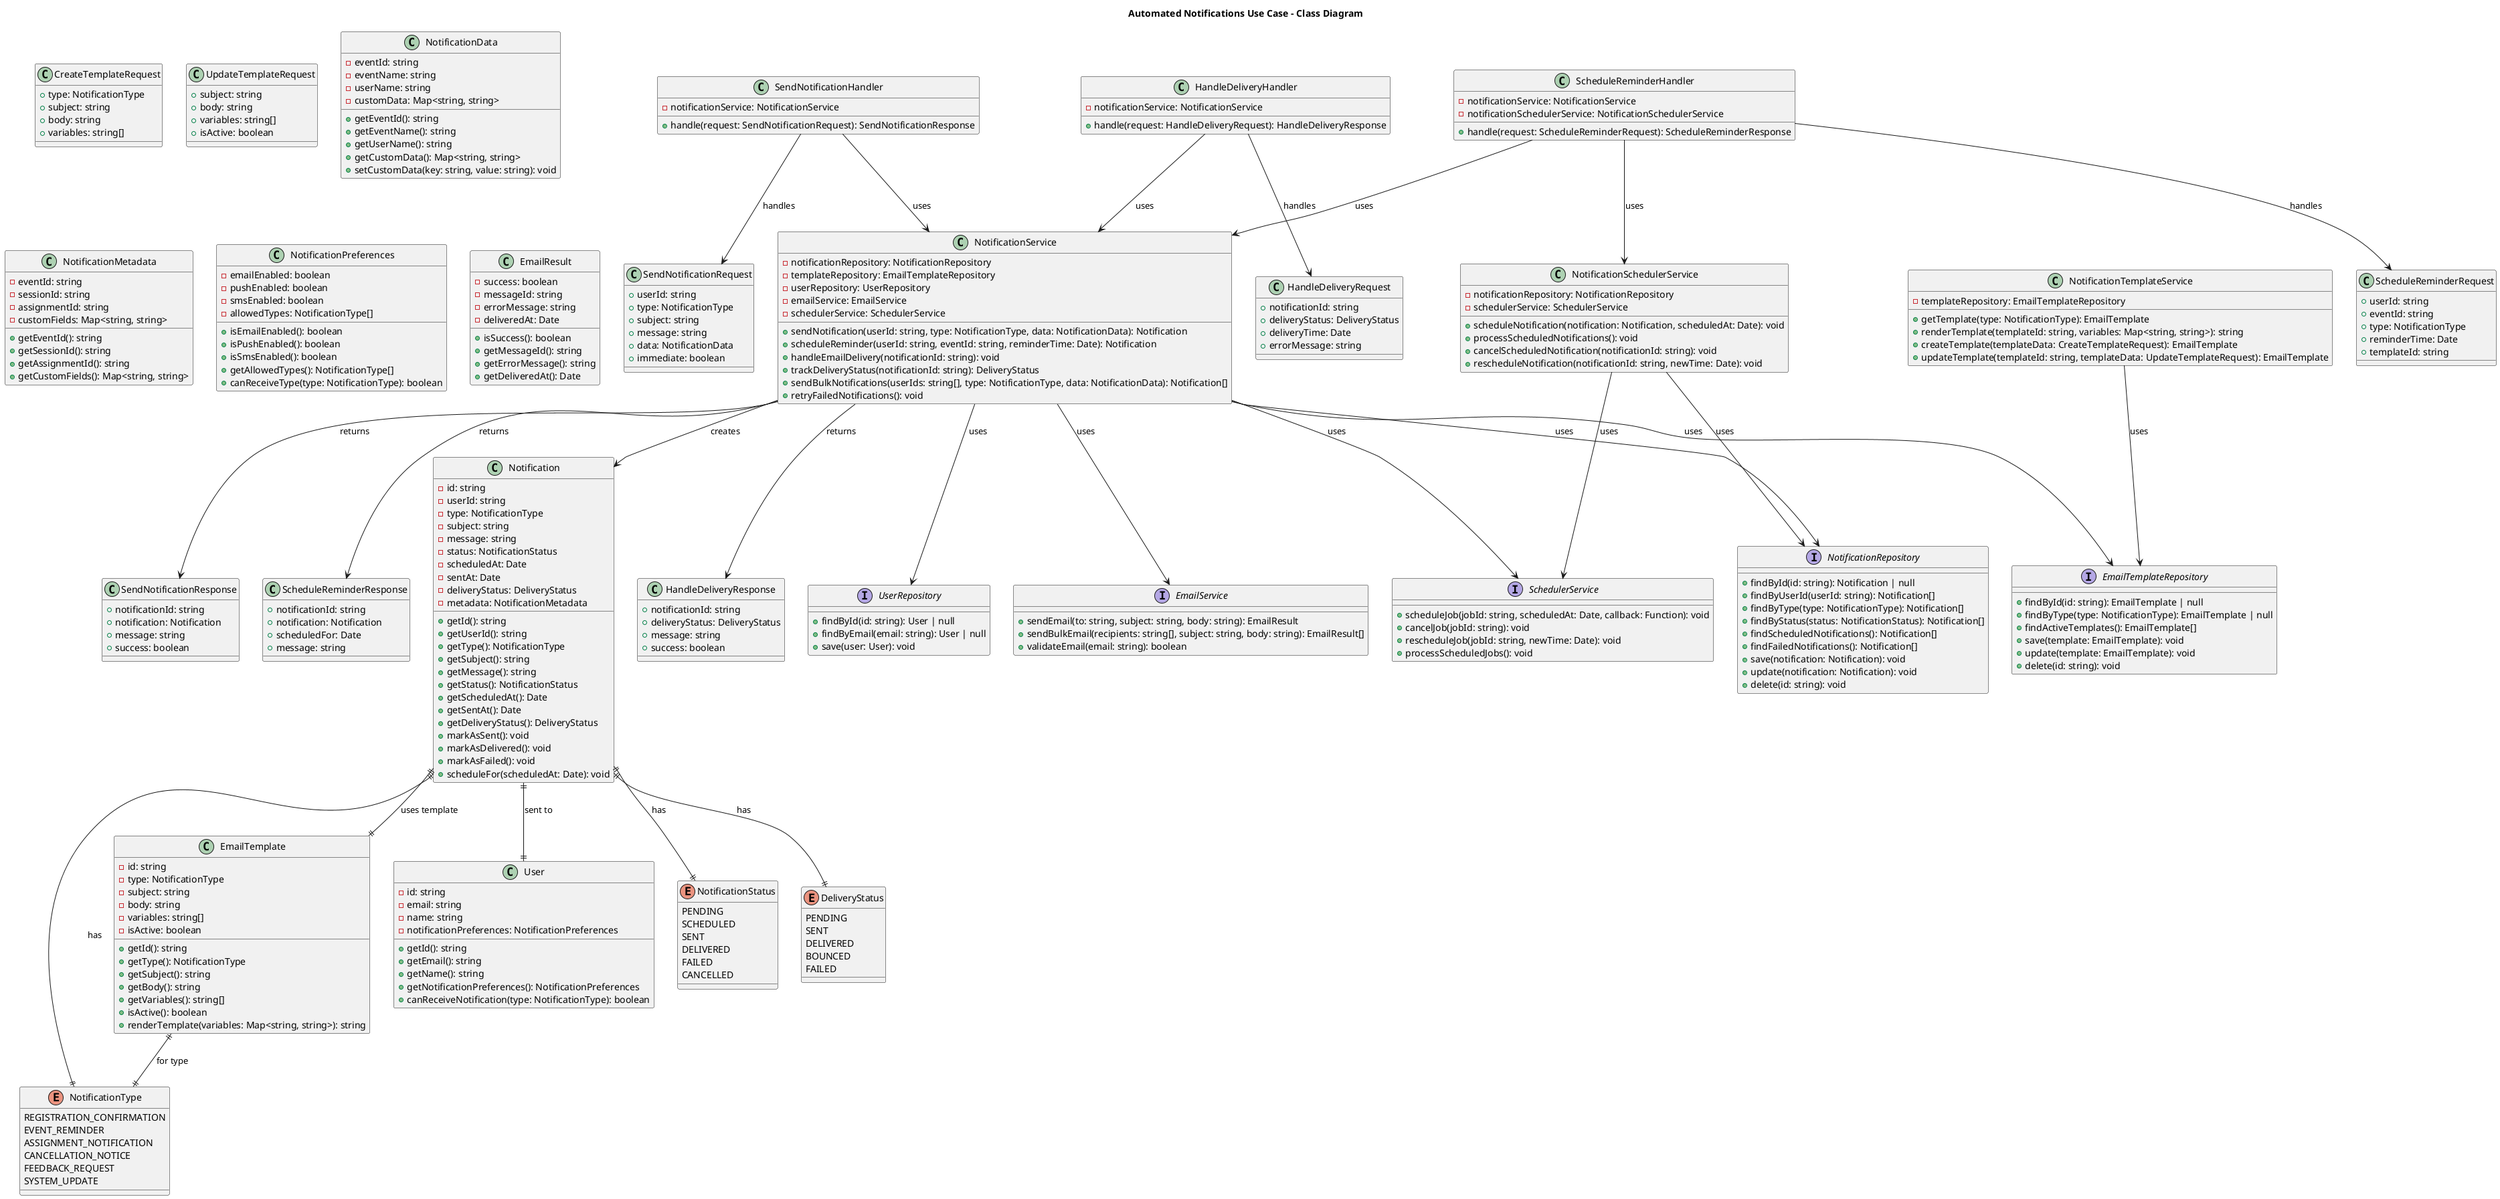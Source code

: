 @startuml AutomatedNotificationsUseCase
title Automated Notifications Use Case - Class Diagram

' Core Domain Entities
class Notification {
  - id: string
  - userId: string
  - type: NotificationType
  - subject: string
  - message: string
  - status: NotificationStatus
  - scheduledAt: Date
  - sentAt: Date
  - deliveryStatus: DeliveryStatus
  - metadata: NotificationMetadata
  + getId(): string
  + getUserId(): string
  + getType(): NotificationType
  + getSubject(): string
  + getMessage(): string
  + getStatus(): NotificationStatus
  + getScheduledAt(): Date
  + getSentAt(): Date
  + getDeliveryStatus(): DeliveryStatus
  + markAsSent(): void
  + markAsDelivered(): void
  + markAsFailed(): void
  + scheduleFor(scheduledAt: Date): void
}

class EmailTemplate {
  - id: string
  - type: NotificationType
  - subject: string
  - body: string
  - variables: string[]
  - isActive: boolean
  + getId(): string
  + getType(): NotificationType
  + getSubject(): string
  + getBody(): string
  + getVariables(): string[]
  + isActive(): boolean
  + renderTemplate(variables: Map<string, string>): string
}

class User {
  - id: string
  - email: string
  - name: string
  - notificationPreferences: NotificationPreferences
  + getId(): string
  + getEmail(): string
  + getName(): string
  + getNotificationPreferences(): NotificationPreferences
  + canReceiveNotification(type: NotificationType): boolean
}

enum NotificationType {
  REGISTRATION_CONFIRMATION
  EVENT_REMINDER
  ASSIGNMENT_NOTIFICATION
  CANCELLATION_NOTICE
  FEEDBACK_REQUEST
  SYSTEM_UPDATE
}

enum NotificationStatus {
  PENDING
  SCHEDULED
  SENT
  DELIVERED
  FAILED
  CANCELLED
}

enum DeliveryStatus {
  PENDING
  SENT
  DELIVERED
  BOUNCED
  FAILED
}

' Domain Services
class NotificationService {
  - notificationRepository: NotificationRepository
  - templateRepository: EmailTemplateRepository
  - userRepository: UserRepository
  - emailService: EmailService
  - schedulerService: SchedulerService
  + sendNotification(userId: string, type: NotificationType, data: NotificationData): Notification
  + scheduleReminder(userId: string, eventId: string, reminderTime: Date): Notification
  + handleEmailDelivery(notificationId: string): void
  + trackDeliveryStatus(notificationId: string): DeliveryStatus
  + sendBulkNotifications(userIds: string[], type: NotificationType, data: NotificationData): Notification[]
  + retryFailedNotifications(): void
}

class NotificationSchedulerService {
  - notificationRepository: NotificationRepository
  - schedulerService: SchedulerService
  + scheduleNotification(notification: Notification, scheduledAt: Date): void
  + processScheduledNotifications(): void
  + cancelScheduledNotification(notificationId: string): void
  + rescheduleNotification(notificationId: string, newTime: Date): void
}

class NotificationTemplateService {
  - templateRepository: EmailTemplateRepository
  + getTemplate(type: NotificationType): EmailTemplate
  + renderTemplate(templateId: string, variables: Map<string, string>): string
  + createTemplate(templateData: CreateTemplateRequest): EmailTemplate
  + updateTemplate(templateId: string, templateData: UpdateTemplateRequest): EmailTemplate
}

' Application Handlers
class SendNotificationHandler {
  - notificationService: NotificationService
  + handle(request: SendNotificationRequest): SendNotificationResponse
}

class ScheduleReminderHandler {
  - notificationService: NotificationService
  - notificationSchedulerService: NotificationSchedulerService
  + handle(request: ScheduleReminderRequest): ScheduleReminderResponse
}

class HandleDeliveryHandler {
  - notificationService: NotificationService
  + handle(request: HandleDeliveryRequest): HandleDeliveryResponse
}

' Infrastructure Layer
interface NotificationRepository {
  + findById(id: string): Notification | null
  + findByUserId(userId: string): Notification[]
  + findByType(type: NotificationType): Notification[]
  + findByStatus(status: NotificationStatus): Notification[]
  + findScheduledNotifications(): Notification[]
  + findFailedNotifications(): Notification[]
  + save(notification: Notification): void
  + update(notification: Notification): void
  + delete(id: string): void
}

interface EmailTemplateRepository {
  + findById(id: string): EmailTemplate | null
  + findByType(type: NotificationType): EmailTemplate | null
  + findActiveTemplates(): EmailTemplate[]
  + save(template: EmailTemplate): void
  + update(template: EmailTemplate): void
  + delete(id: string): void
}

interface UserRepository {
  + findById(id: string): User | null
  + findByEmail(email: string): User | null
  + save(user: User): void
}

interface EmailService {
  + sendEmail(to: string, subject: string, body: string): EmailResult
  + sendBulkEmail(recipients: string[], subject: string, body: string): EmailResult[]
  + validateEmail(email: string): boolean
}

interface SchedulerService {
  + scheduleJob(jobId: string, scheduledAt: Date, callback: Function): void
  + cancelJob(jobId: string): void
  + rescheduleJob(jobId: string, newTime: Date): void
  + processScheduledJobs(): void
}

' DTOs
class SendNotificationRequest {
  + userId: string
  + type: NotificationType
  + subject: string
  + message: string
  + data: NotificationData
  + immediate: boolean
}

class ScheduleReminderRequest {
  + userId: string
  + eventId: string
  + type: NotificationType
  + reminderTime: Date
  + templateId: string
}

class HandleDeliveryRequest {
  + notificationId: string
  + deliveryStatus: DeliveryStatus
  + deliveryTime: Date
  + errorMessage: string
}

class SendNotificationResponse {
  + notificationId: string
  + notification: Notification
  + message: string
  + success: boolean
}

class ScheduleReminderResponse {
  + notificationId: string
  + notification: Notification
  + scheduledFor: Date
  + message: string
}

class HandleDeliveryResponse {
  + notificationId: string
  + deliveryStatus: DeliveryStatus
  + message: string
  + success: boolean
}

class CreateTemplateRequest {
  + type: NotificationType
  + subject: string
  + body: string
  + variables: string[]
}

class UpdateTemplateRequest {
  + subject: string
  + body: string
  + variables: string[]
  + isActive: boolean
}

class NotificationData {
  - eventId: string
  - eventName: string
  - userName: string
  - customData: Map<string, string>
  + getEventId(): string
  + getEventName(): string
  + getUserName(): string
  + getCustomData(): Map<string, string>
  + setCustomData(key: string, value: string): void
}

class NotificationMetadata {
  - eventId: string
  - sessionId: string
  - assignmentId: string
  - customFields: Map<string, string>
  + getEventId(): string
  + getSessionId(): string
  + getAssignmentId(): string
  + getCustomFields(): Map<string, string>
}

class NotificationPreferences {
  - emailEnabled: boolean
  - pushEnabled: boolean
  - smsEnabled: boolean
  - allowedTypes: NotificationType[]
  + isEmailEnabled(): boolean
  + isPushEnabled(): boolean
  + isSmsEnabled(): boolean
  + getAllowedTypes(): NotificationType[]
  + canReceiveType(type: NotificationType): boolean
}

class EmailResult {
  - success: boolean
  - messageId: string
  - errorMessage: string
  - deliveredAt: Date
  + isSuccess(): boolean
  + getMessageId(): string
  + getErrorMessage(): string
  + getDeliveredAt(): Date
}

' Relationships
Notification ||--|| User : "sent to"
Notification ||--|| NotificationType : "has"
Notification ||--|| NotificationStatus : "has"
Notification ||--|| DeliveryStatus : "has"
Notification ||--|| EmailTemplate : "uses template"
EmailTemplate ||--|| NotificationType : "for type"

NotificationService --> NotificationRepository : "uses"
NotificationService --> EmailTemplateRepository : "uses"
NotificationService --> UserRepository : "uses"
NotificationService --> EmailService : "uses"
NotificationService --> SchedulerService : "uses"

NotificationSchedulerService --> NotificationRepository : "uses"
NotificationSchedulerService --> SchedulerService : "uses"

NotificationTemplateService --> EmailTemplateRepository : "uses"

SendNotificationHandler --> NotificationService : "uses"
ScheduleReminderHandler --> NotificationService : "uses"
ScheduleReminderHandler --> NotificationSchedulerService : "uses"
HandleDeliveryHandler --> NotificationService : "uses"

SendNotificationHandler --> SendNotificationRequest : "handles"
ScheduleReminderHandler --> ScheduleReminderRequest : "handles"
HandleDeliveryHandler --> HandleDeliveryRequest : "handles"

NotificationService --> Notification : "creates"
NotificationService --> SendNotificationResponse : "returns"
NotificationService --> ScheduleReminderResponse : "returns"
NotificationService --> HandleDeliveryResponse : "returns"

@enduml
